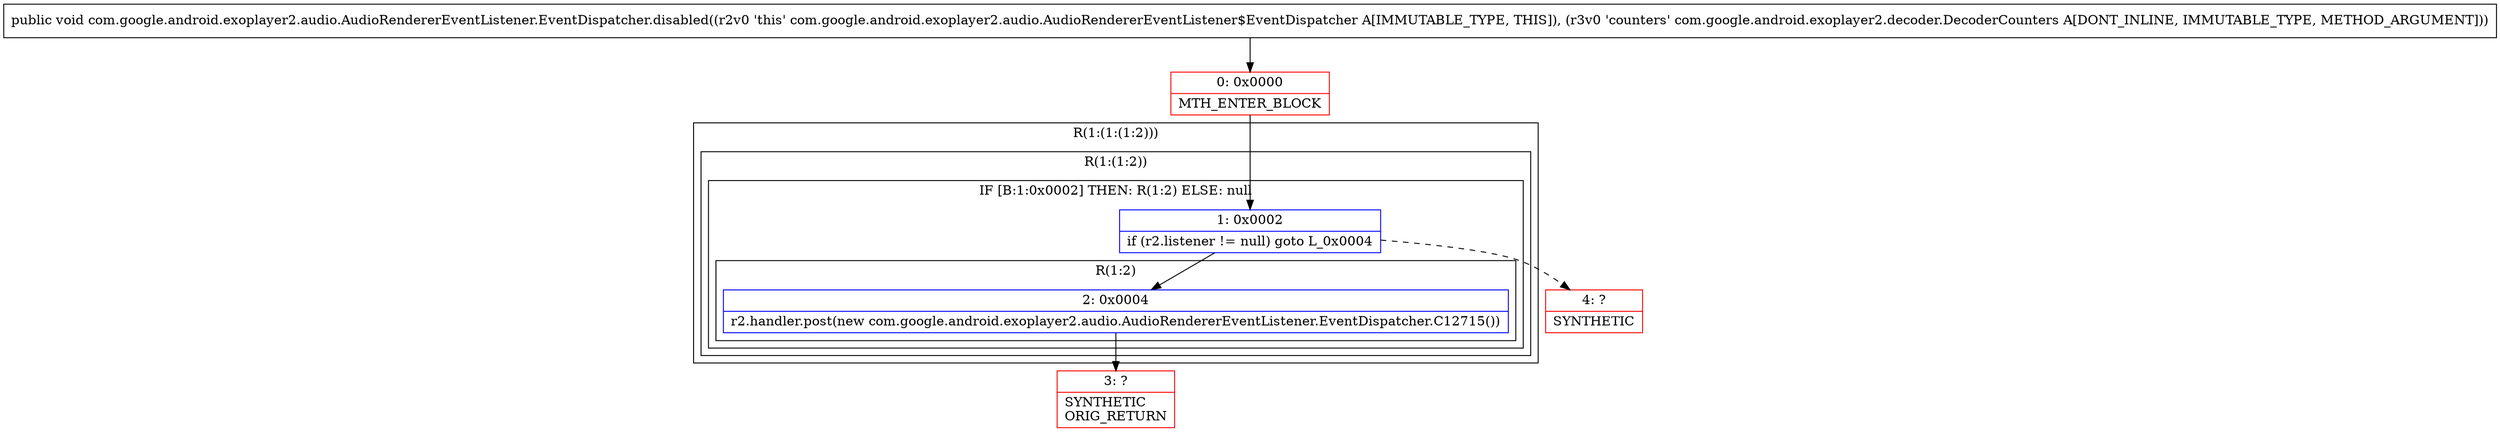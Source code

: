 digraph "CFG forcom.google.android.exoplayer2.audio.AudioRendererEventListener.EventDispatcher.disabled(Lcom\/google\/android\/exoplayer2\/decoder\/DecoderCounters;)V" {
subgraph cluster_Region_1648381909 {
label = "R(1:(1:(1:2)))";
node [shape=record,color=blue];
subgraph cluster_Region_1620759933 {
label = "R(1:(1:2))";
node [shape=record,color=blue];
subgraph cluster_IfRegion_261106774 {
label = "IF [B:1:0x0002] THEN: R(1:2) ELSE: null";
node [shape=record,color=blue];
Node_1 [shape=record,label="{1\:\ 0x0002|if (r2.listener != null) goto L_0x0004\l}"];
subgraph cluster_Region_2115921477 {
label = "R(1:2)";
node [shape=record,color=blue];
Node_2 [shape=record,label="{2\:\ 0x0004|r2.handler.post(new com.google.android.exoplayer2.audio.AudioRendererEventListener.EventDispatcher.C12715())\l}"];
}
}
}
}
Node_0 [shape=record,color=red,label="{0\:\ 0x0000|MTH_ENTER_BLOCK\l}"];
Node_3 [shape=record,color=red,label="{3\:\ ?|SYNTHETIC\lORIG_RETURN\l}"];
Node_4 [shape=record,color=red,label="{4\:\ ?|SYNTHETIC\l}"];
MethodNode[shape=record,label="{public void com.google.android.exoplayer2.audio.AudioRendererEventListener.EventDispatcher.disabled((r2v0 'this' com.google.android.exoplayer2.audio.AudioRendererEventListener$EventDispatcher A[IMMUTABLE_TYPE, THIS]), (r3v0 'counters' com.google.android.exoplayer2.decoder.DecoderCounters A[DONT_INLINE, IMMUTABLE_TYPE, METHOD_ARGUMENT])) }"];
MethodNode -> Node_0;
Node_1 -> Node_2;
Node_1 -> Node_4[style=dashed];
Node_2 -> Node_3;
Node_0 -> Node_1;
}

